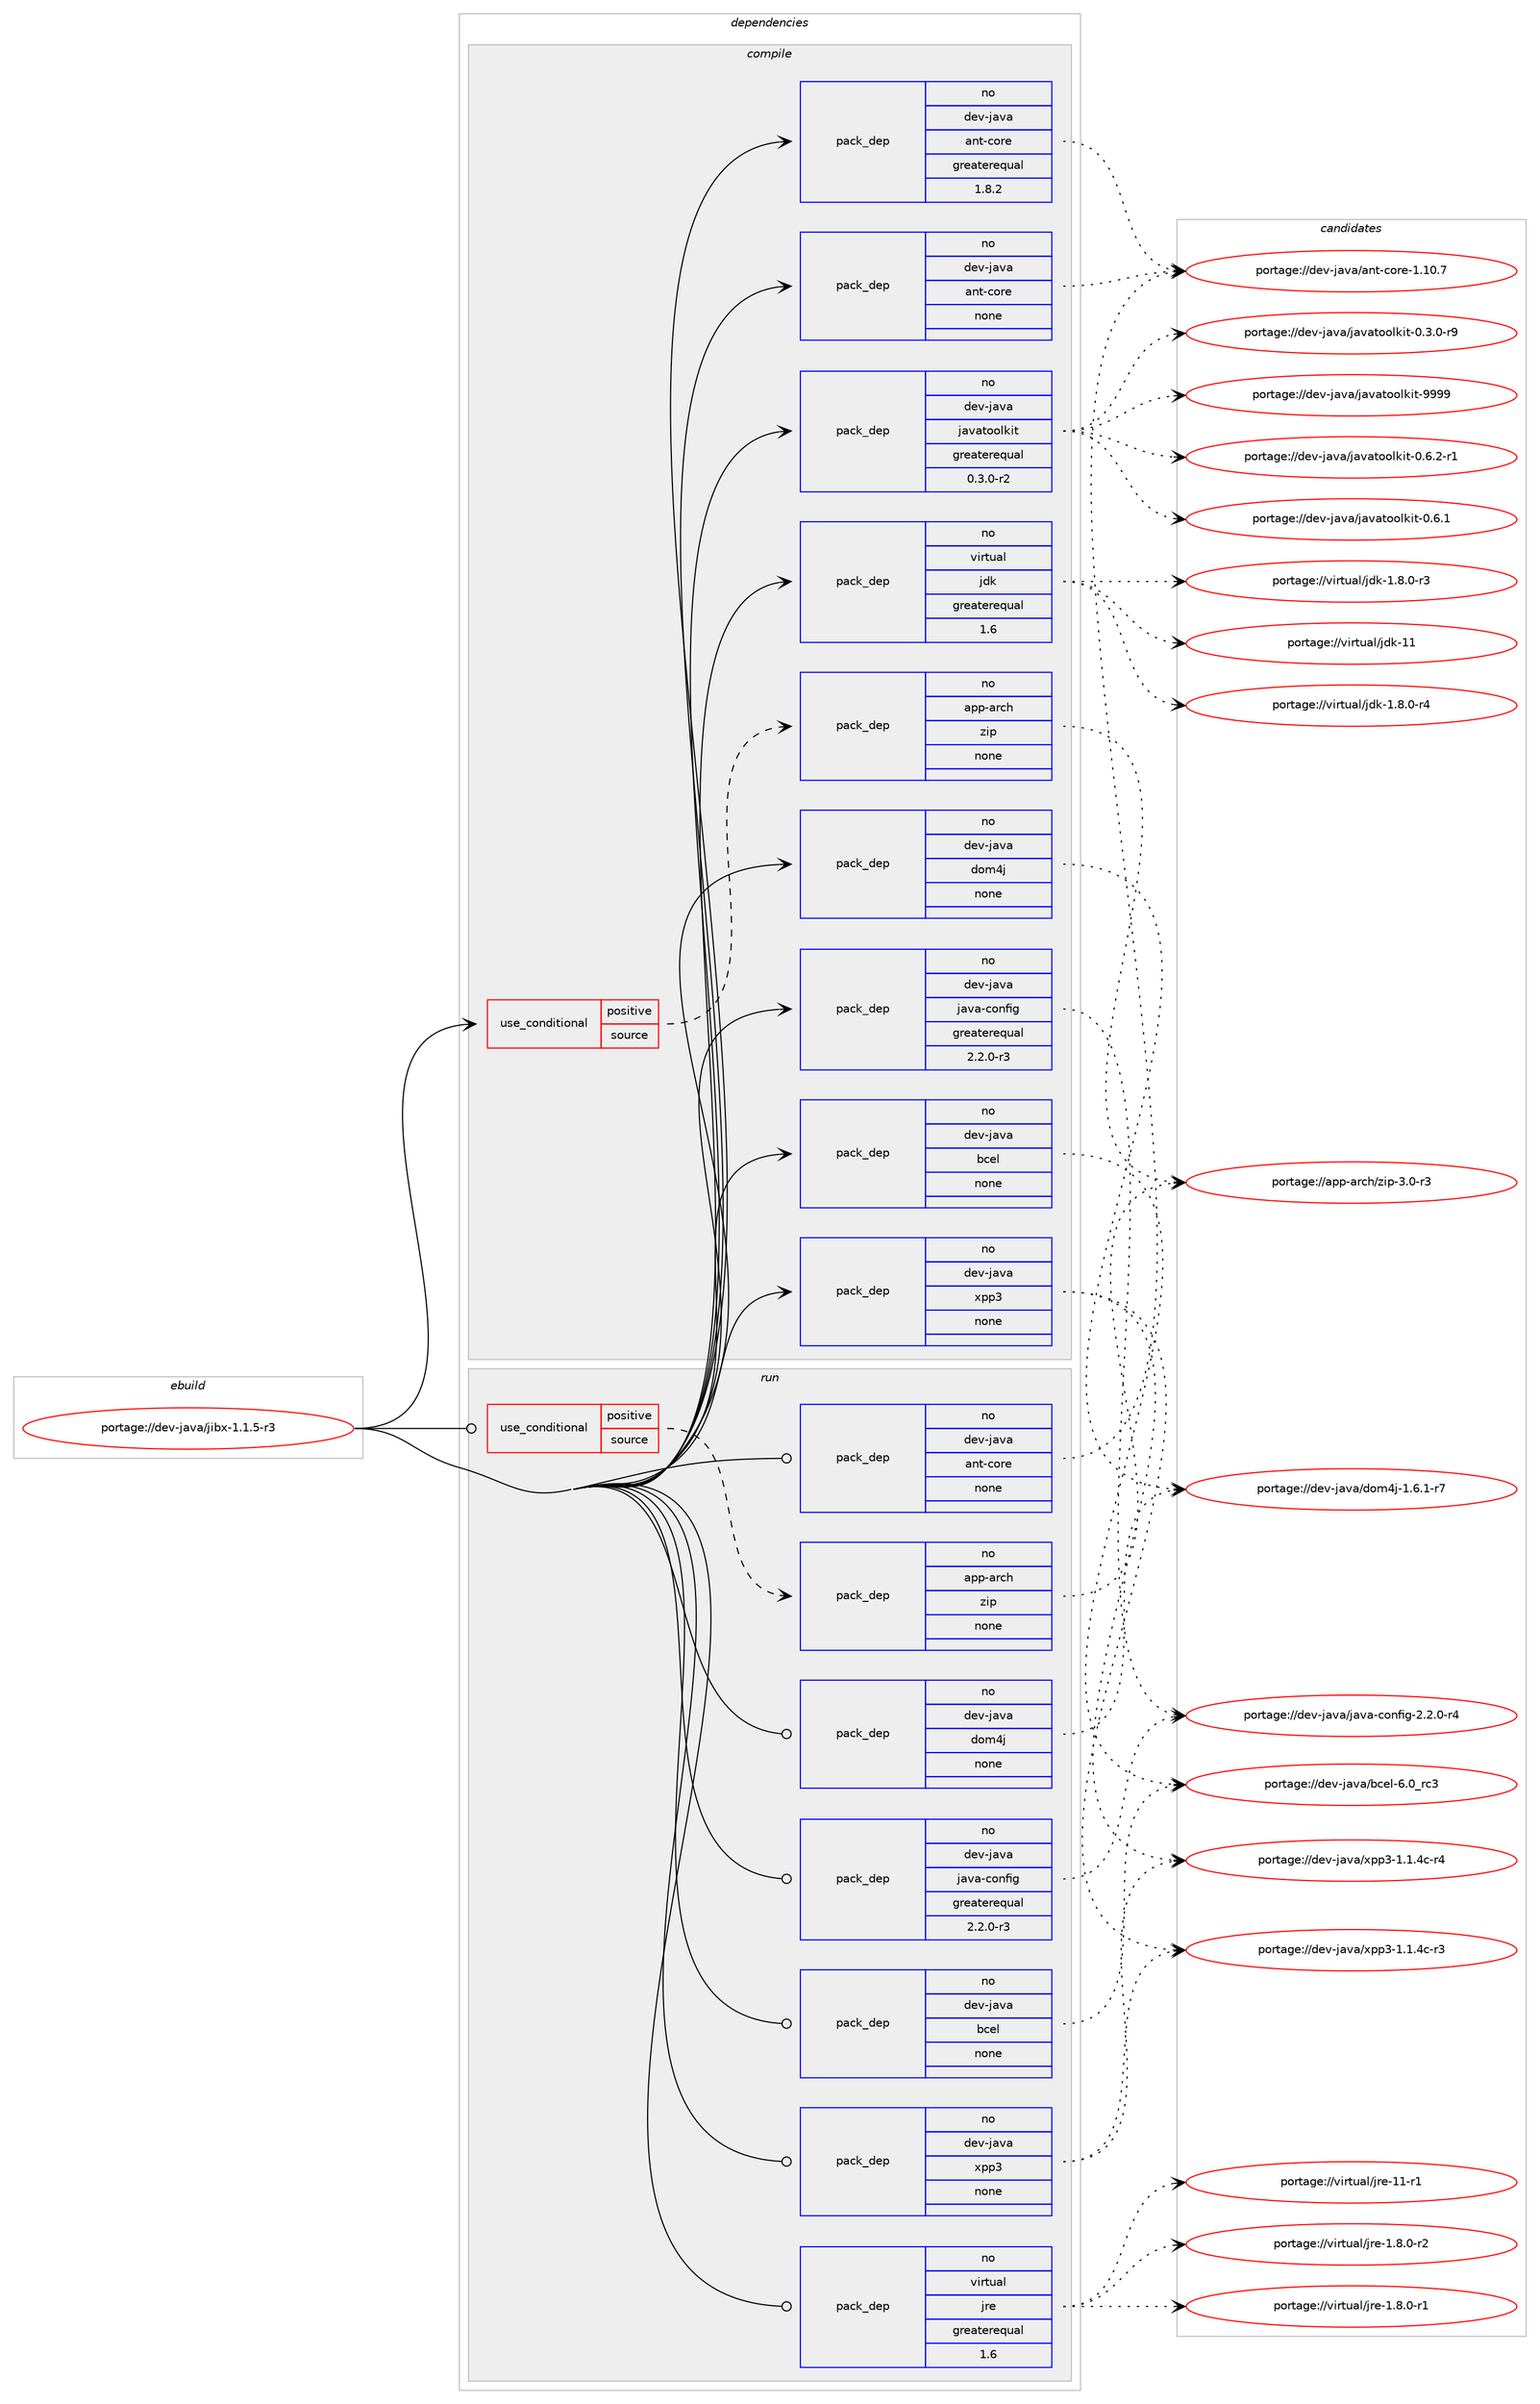 digraph prolog {

# *************
# Graph options
# *************

newrank=true;
concentrate=true;
compound=true;
graph [rankdir=LR,fontname=Helvetica,fontsize=10,ranksep=1.5];#, ranksep=2.5, nodesep=0.2];
edge  [arrowhead=vee];
node  [fontname=Helvetica,fontsize=10];

# **********
# The ebuild
# **********

subgraph cluster_leftcol {
color=gray;
rank=same;
label=<<i>ebuild</i>>;
id [label="portage://dev-java/jibx-1.1.5-r3", color=red, width=4, href="../dev-java/jibx-1.1.5-r3.svg"];
}

# ****************
# The dependencies
# ****************

subgraph cluster_midcol {
color=gray;
label=<<i>dependencies</i>>;
subgraph cluster_compile {
fillcolor="#eeeeee";
style=filled;
label=<<i>compile</i>>;
subgraph cond129768 {
dependency529388 [label=<<TABLE BORDER="0" CELLBORDER="1" CELLSPACING="0" CELLPADDING="4"><TR><TD ROWSPAN="3" CELLPADDING="10">use_conditional</TD></TR><TR><TD>positive</TD></TR><TR><TD>source</TD></TR></TABLE>>, shape=none, color=red];
subgraph pack394009 {
dependency529389 [label=<<TABLE BORDER="0" CELLBORDER="1" CELLSPACING="0" CELLPADDING="4" WIDTH="220"><TR><TD ROWSPAN="6" CELLPADDING="30">pack_dep</TD></TR><TR><TD WIDTH="110">no</TD></TR><TR><TD>app-arch</TD></TR><TR><TD>zip</TD></TR><TR><TD>none</TD></TR><TR><TD></TD></TR></TABLE>>, shape=none, color=blue];
}
dependency529388:e -> dependency529389:w [weight=20,style="dashed",arrowhead="vee"];
}
id:e -> dependency529388:w [weight=20,style="solid",arrowhead="vee"];
subgraph pack394010 {
dependency529390 [label=<<TABLE BORDER="0" CELLBORDER="1" CELLSPACING="0" CELLPADDING="4" WIDTH="220"><TR><TD ROWSPAN="6" CELLPADDING="30">pack_dep</TD></TR><TR><TD WIDTH="110">no</TD></TR><TR><TD>dev-java</TD></TR><TR><TD>ant-core</TD></TR><TR><TD>greaterequal</TD></TR><TR><TD>1.8.2</TD></TR></TABLE>>, shape=none, color=blue];
}
id:e -> dependency529390:w [weight=20,style="solid",arrowhead="vee"];
subgraph pack394011 {
dependency529391 [label=<<TABLE BORDER="0" CELLBORDER="1" CELLSPACING="0" CELLPADDING="4" WIDTH="220"><TR><TD ROWSPAN="6" CELLPADDING="30">pack_dep</TD></TR><TR><TD WIDTH="110">no</TD></TR><TR><TD>dev-java</TD></TR><TR><TD>ant-core</TD></TR><TR><TD>none</TD></TR><TR><TD></TD></TR></TABLE>>, shape=none, color=blue];
}
id:e -> dependency529391:w [weight=20,style="solid",arrowhead="vee"];
subgraph pack394012 {
dependency529392 [label=<<TABLE BORDER="0" CELLBORDER="1" CELLSPACING="0" CELLPADDING="4" WIDTH="220"><TR><TD ROWSPAN="6" CELLPADDING="30">pack_dep</TD></TR><TR><TD WIDTH="110">no</TD></TR><TR><TD>dev-java</TD></TR><TR><TD>bcel</TD></TR><TR><TD>none</TD></TR><TR><TD></TD></TR></TABLE>>, shape=none, color=blue];
}
id:e -> dependency529392:w [weight=20,style="solid",arrowhead="vee"];
subgraph pack394013 {
dependency529393 [label=<<TABLE BORDER="0" CELLBORDER="1" CELLSPACING="0" CELLPADDING="4" WIDTH="220"><TR><TD ROWSPAN="6" CELLPADDING="30">pack_dep</TD></TR><TR><TD WIDTH="110">no</TD></TR><TR><TD>dev-java</TD></TR><TR><TD>dom4j</TD></TR><TR><TD>none</TD></TR><TR><TD></TD></TR></TABLE>>, shape=none, color=blue];
}
id:e -> dependency529393:w [weight=20,style="solid",arrowhead="vee"];
subgraph pack394014 {
dependency529394 [label=<<TABLE BORDER="0" CELLBORDER="1" CELLSPACING="0" CELLPADDING="4" WIDTH="220"><TR><TD ROWSPAN="6" CELLPADDING="30">pack_dep</TD></TR><TR><TD WIDTH="110">no</TD></TR><TR><TD>dev-java</TD></TR><TR><TD>java-config</TD></TR><TR><TD>greaterequal</TD></TR><TR><TD>2.2.0-r3</TD></TR></TABLE>>, shape=none, color=blue];
}
id:e -> dependency529394:w [weight=20,style="solid",arrowhead="vee"];
subgraph pack394015 {
dependency529395 [label=<<TABLE BORDER="0" CELLBORDER="1" CELLSPACING="0" CELLPADDING="4" WIDTH="220"><TR><TD ROWSPAN="6" CELLPADDING="30">pack_dep</TD></TR><TR><TD WIDTH="110">no</TD></TR><TR><TD>dev-java</TD></TR><TR><TD>javatoolkit</TD></TR><TR><TD>greaterequal</TD></TR><TR><TD>0.3.0-r2</TD></TR></TABLE>>, shape=none, color=blue];
}
id:e -> dependency529395:w [weight=20,style="solid",arrowhead="vee"];
subgraph pack394016 {
dependency529396 [label=<<TABLE BORDER="0" CELLBORDER="1" CELLSPACING="0" CELLPADDING="4" WIDTH="220"><TR><TD ROWSPAN="6" CELLPADDING="30">pack_dep</TD></TR><TR><TD WIDTH="110">no</TD></TR><TR><TD>dev-java</TD></TR><TR><TD>xpp3</TD></TR><TR><TD>none</TD></TR><TR><TD></TD></TR></TABLE>>, shape=none, color=blue];
}
id:e -> dependency529396:w [weight=20,style="solid",arrowhead="vee"];
subgraph pack394017 {
dependency529397 [label=<<TABLE BORDER="0" CELLBORDER="1" CELLSPACING="0" CELLPADDING="4" WIDTH="220"><TR><TD ROWSPAN="6" CELLPADDING="30">pack_dep</TD></TR><TR><TD WIDTH="110">no</TD></TR><TR><TD>virtual</TD></TR><TR><TD>jdk</TD></TR><TR><TD>greaterequal</TD></TR><TR><TD>1.6</TD></TR></TABLE>>, shape=none, color=blue];
}
id:e -> dependency529397:w [weight=20,style="solid",arrowhead="vee"];
}
subgraph cluster_compileandrun {
fillcolor="#eeeeee";
style=filled;
label=<<i>compile and run</i>>;
}
subgraph cluster_run {
fillcolor="#eeeeee";
style=filled;
label=<<i>run</i>>;
subgraph cond129769 {
dependency529398 [label=<<TABLE BORDER="0" CELLBORDER="1" CELLSPACING="0" CELLPADDING="4"><TR><TD ROWSPAN="3" CELLPADDING="10">use_conditional</TD></TR><TR><TD>positive</TD></TR><TR><TD>source</TD></TR></TABLE>>, shape=none, color=red];
subgraph pack394018 {
dependency529399 [label=<<TABLE BORDER="0" CELLBORDER="1" CELLSPACING="0" CELLPADDING="4" WIDTH="220"><TR><TD ROWSPAN="6" CELLPADDING="30">pack_dep</TD></TR><TR><TD WIDTH="110">no</TD></TR><TR><TD>app-arch</TD></TR><TR><TD>zip</TD></TR><TR><TD>none</TD></TR><TR><TD></TD></TR></TABLE>>, shape=none, color=blue];
}
dependency529398:e -> dependency529399:w [weight=20,style="dashed",arrowhead="vee"];
}
id:e -> dependency529398:w [weight=20,style="solid",arrowhead="odot"];
subgraph pack394019 {
dependency529400 [label=<<TABLE BORDER="0" CELLBORDER="1" CELLSPACING="0" CELLPADDING="4" WIDTH="220"><TR><TD ROWSPAN="6" CELLPADDING="30">pack_dep</TD></TR><TR><TD WIDTH="110">no</TD></TR><TR><TD>dev-java</TD></TR><TR><TD>ant-core</TD></TR><TR><TD>none</TD></TR><TR><TD></TD></TR></TABLE>>, shape=none, color=blue];
}
id:e -> dependency529400:w [weight=20,style="solid",arrowhead="odot"];
subgraph pack394020 {
dependency529401 [label=<<TABLE BORDER="0" CELLBORDER="1" CELLSPACING="0" CELLPADDING="4" WIDTH="220"><TR><TD ROWSPAN="6" CELLPADDING="30">pack_dep</TD></TR><TR><TD WIDTH="110">no</TD></TR><TR><TD>dev-java</TD></TR><TR><TD>bcel</TD></TR><TR><TD>none</TD></TR><TR><TD></TD></TR></TABLE>>, shape=none, color=blue];
}
id:e -> dependency529401:w [weight=20,style="solid",arrowhead="odot"];
subgraph pack394021 {
dependency529402 [label=<<TABLE BORDER="0" CELLBORDER="1" CELLSPACING="0" CELLPADDING="4" WIDTH="220"><TR><TD ROWSPAN="6" CELLPADDING="30">pack_dep</TD></TR><TR><TD WIDTH="110">no</TD></TR><TR><TD>dev-java</TD></TR><TR><TD>dom4j</TD></TR><TR><TD>none</TD></TR><TR><TD></TD></TR></TABLE>>, shape=none, color=blue];
}
id:e -> dependency529402:w [weight=20,style="solid",arrowhead="odot"];
subgraph pack394022 {
dependency529403 [label=<<TABLE BORDER="0" CELLBORDER="1" CELLSPACING="0" CELLPADDING="4" WIDTH="220"><TR><TD ROWSPAN="6" CELLPADDING="30">pack_dep</TD></TR><TR><TD WIDTH="110">no</TD></TR><TR><TD>dev-java</TD></TR><TR><TD>java-config</TD></TR><TR><TD>greaterequal</TD></TR><TR><TD>2.2.0-r3</TD></TR></TABLE>>, shape=none, color=blue];
}
id:e -> dependency529403:w [weight=20,style="solid",arrowhead="odot"];
subgraph pack394023 {
dependency529404 [label=<<TABLE BORDER="0" CELLBORDER="1" CELLSPACING="0" CELLPADDING="4" WIDTH="220"><TR><TD ROWSPAN="6" CELLPADDING="30">pack_dep</TD></TR><TR><TD WIDTH="110">no</TD></TR><TR><TD>dev-java</TD></TR><TR><TD>xpp3</TD></TR><TR><TD>none</TD></TR><TR><TD></TD></TR></TABLE>>, shape=none, color=blue];
}
id:e -> dependency529404:w [weight=20,style="solid",arrowhead="odot"];
subgraph pack394024 {
dependency529405 [label=<<TABLE BORDER="0" CELLBORDER="1" CELLSPACING="0" CELLPADDING="4" WIDTH="220"><TR><TD ROWSPAN="6" CELLPADDING="30">pack_dep</TD></TR><TR><TD WIDTH="110">no</TD></TR><TR><TD>virtual</TD></TR><TR><TD>jre</TD></TR><TR><TD>greaterequal</TD></TR><TR><TD>1.6</TD></TR></TABLE>>, shape=none, color=blue];
}
id:e -> dependency529405:w [weight=20,style="solid",arrowhead="odot"];
}
}

# **************
# The candidates
# **************

subgraph cluster_choices {
rank=same;
color=gray;
label=<<i>candidates</i>>;

subgraph choice394009 {
color=black;
nodesep=1;
choice9711211245971149910447122105112455146484511451 [label="portage://app-arch/zip-3.0-r3", color=red, width=4,href="../app-arch/zip-3.0-r3.svg"];
dependency529389:e -> choice9711211245971149910447122105112455146484511451:w [style=dotted,weight="100"];
}
subgraph choice394010 {
color=black;
nodesep=1;
choice1001011184510697118974797110116459911111410145494649484655 [label="portage://dev-java/ant-core-1.10.7", color=red, width=4,href="../dev-java/ant-core-1.10.7.svg"];
dependency529390:e -> choice1001011184510697118974797110116459911111410145494649484655:w [style=dotted,weight="100"];
}
subgraph choice394011 {
color=black;
nodesep=1;
choice1001011184510697118974797110116459911111410145494649484655 [label="portage://dev-java/ant-core-1.10.7", color=red, width=4,href="../dev-java/ant-core-1.10.7.svg"];
dependency529391:e -> choice1001011184510697118974797110116459911111410145494649484655:w [style=dotted,weight="100"];
}
subgraph choice394012 {
color=black;
nodesep=1;
choice10010111845106971189747989910110845544648951149951 [label="portage://dev-java/bcel-6.0_rc3", color=red, width=4,href="../dev-java/bcel-6.0_rc3.svg"];
dependency529392:e -> choice10010111845106971189747989910110845544648951149951:w [style=dotted,weight="100"];
}
subgraph choice394013 {
color=black;
nodesep=1;
choice10010111845106971189747100111109521064549465446494511455 [label="portage://dev-java/dom4j-1.6.1-r7", color=red, width=4,href="../dev-java/dom4j-1.6.1-r7.svg"];
dependency529393:e -> choice10010111845106971189747100111109521064549465446494511455:w [style=dotted,weight="100"];
}
subgraph choice394014 {
color=black;
nodesep=1;
choice10010111845106971189747106971189745991111101021051034550465046484511452 [label="portage://dev-java/java-config-2.2.0-r4", color=red, width=4,href="../dev-java/java-config-2.2.0-r4.svg"];
dependency529394:e -> choice10010111845106971189747106971189745991111101021051034550465046484511452:w [style=dotted,weight="100"];
}
subgraph choice394015 {
color=black;
nodesep=1;
choice1001011184510697118974710697118971161111111081071051164557575757 [label="portage://dev-java/javatoolkit-9999", color=red, width=4,href="../dev-java/javatoolkit-9999.svg"];
choice1001011184510697118974710697118971161111111081071051164548465446504511449 [label="portage://dev-java/javatoolkit-0.6.2-r1", color=red, width=4,href="../dev-java/javatoolkit-0.6.2-r1.svg"];
choice100101118451069711897471069711897116111111108107105116454846544649 [label="portage://dev-java/javatoolkit-0.6.1", color=red, width=4,href="../dev-java/javatoolkit-0.6.1.svg"];
choice1001011184510697118974710697118971161111111081071051164548465146484511457 [label="portage://dev-java/javatoolkit-0.3.0-r9", color=red, width=4,href="../dev-java/javatoolkit-0.3.0-r9.svg"];
dependency529395:e -> choice1001011184510697118974710697118971161111111081071051164557575757:w [style=dotted,weight="100"];
dependency529395:e -> choice1001011184510697118974710697118971161111111081071051164548465446504511449:w [style=dotted,weight="100"];
dependency529395:e -> choice100101118451069711897471069711897116111111108107105116454846544649:w [style=dotted,weight="100"];
dependency529395:e -> choice1001011184510697118974710697118971161111111081071051164548465146484511457:w [style=dotted,weight="100"];
}
subgraph choice394016 {
color=black;
nodesep=1;
choice1001011184510697118974712011211251454946494652994511452 [label="portage://dev-java/xpp3-1.1.4c-r4", color=red, width=4,href="../dev-java/xpp3-1.1.4c-r4.svg"];
choice1001011184510697118974712011211251454946494652994511451 [label="portage://dev-java/xpp3-1.1.4c-r3", color=red, width=4,href="../dev-java/xpp3-1.1.4c-r3.svg"];
dependency529396:e -> choice1001011184510697118974712011211251454946494652994511452:w [style=dotted,weight="100"];
dependency529396:e -> choice1001011184510697118974712011211251454946494652994511451:w [style=dotted,weight="100"];
}
subgraph choice394017 {
color=black;
nodesep=1;
choice1181051141161179710847106100107454949 [label="portage://virtual/jdk-11", color=red, width=4,href="../virtual/jdk-11.svg"];
choice11810511411611797108471061001074549465646484511452 [label="portage://virtual/jdk-1.8.0-r4", color=red, width=4,href="../virtual/jdk-1.8.0-r4.svg"];
choice11810511411611797108471061001074549465646484511451 [label="portage://virtual/jdk-1.8.0-r3", color=red, width=4,href="../virtual/jdk-1.8.0-r3.svg"];
dependency529397:e -> choice1181051141161179710847106100107454949:w [style=dotted,weight="100"];
dependency529397:e -> choice11810511411611797108471061001074549465646484511452:w [style=dotted,weight="100"];
dependency529397:e -> choice11810511411611797108471061001074549465646484511451:w [style=dotted,weight="100"];
}
subgraph choice394018 {
color=black;
nodesep=1;
choice9711211245971149910447122105112455146484511451 [label="portage://app-arch/zip-3.0-r3", color=red, width=4,href="../app-arch/zip-3.0-r3.svg"];
dependency529399:e -> choice9711211245971149910447122105112455146484511451:w [style=dotted,weight="100"];
}
subgraph choice394019 {
color=black;
nodesep=1;
choice1001011184510697118974797110116459911111410145494649484655 [label="portage://dev-java/ant-core-1.10.7", color=red, width=4,href="../dev-java/ant-core-1.10.7.svg"];
dependency529400:e -> choice1001011184510697118974797110116459911111410145494649484655:w [style=dotted,weight="100"];
}
subgraph choice394020 {
color=black;
nodesep=1;
choice10010111845106971189747989910110845544648951149951 [label="portage://dev-java/bcel-6.0_rc3", color=red, width=4,href="../dev-java/bcel-6.0_rc3.svg"];
dependency529401:e -> choice10010111845106971189747989910110845544648951149951:w [style=dotted,weight="100"];
}
subgraph choice394021 {
color=black;
nodesep=1;
choice10010111845106971189747100111109521064549465446494511455 [label="portage://dev-java/dom4j-1.6.1-r7", color=red, width=4,href="../dev-java/dom4j-1.6.1-r7.svg"];
dependency529402:e -> choice10010111845106971189747100111109521064549465446494511455:w [style=dotted,weight="100"];
}
subgraph choice394022 {
color=black;
nodesep=1;
choice10010111845106971189747106971189745991111101021051034550465046484511452 [label="portage://dev-java/java-config-2.2.0-r4", color=red, width=4,href="../dev-java/java-config-2.2.0-r4.svg"];
dependency529403:e -> choice10010111845106971189747106971189745991111101021051034550465046484511452:w [style=dotted,weight="100"];
}
subgraph choice394023 {
color=black;
nodesep=1;
choice1001011184510697118974712011211251454946494652994511452 [label="portage://dev-java/xpp3-1.1.4c-r4", color=red, width=4,href="../dev-java/xpp3-1.1.4c-r4.svg"];
choice1001011184510697118974712011211251454946494652994511451 [label="portage://dev-java/xpp3-1.1.4c-r3", color=red, width=4,href="../dev-java/xpp3-1.1.4c-r3.svg"];
dependency529404:e -> choice1001011184510697118974712011211251454946494652994511452:w [style=dotted,weight="100"];
dependency529404:e -> choice1001011184510697118974712011211251454946494652994511451:w [style=dotted,weight="100"];
}
subgraph choice394024 {
color=black;
nodesep=1;
choice11810511411611797108471061141014549494511449 [label="portage://virtual/jre-11-r1", color=red, width=4,href="../virtual/jre-11-r1.svg"];
choice11810511411611797108471061141014549465646484511450 [label="portage://virtual/jre-1.8.0-r2", color=red, width=4,href="../virtual/jre-1.8.0-r2.svg"];
choice11810511411611797108471061141014549465646484511449 [label="portage://virtual/jre-1.8.0-r1", color=red, width=4,href="../virtual/jre-1.8.0-r1.svg"];
dependency529405:e -> choice11810511411611797108471061141014549494511449:w [style=dotted,weight="100"];
dependency529405:e -> choice11810511411611797108471061141014549465646484511450:w [style=dotted,weight="100"];
dependency529405:e -> choice11810511411611797108471061141014549465646484511449:w [style=dotted,weight="100"];
}
}

}
